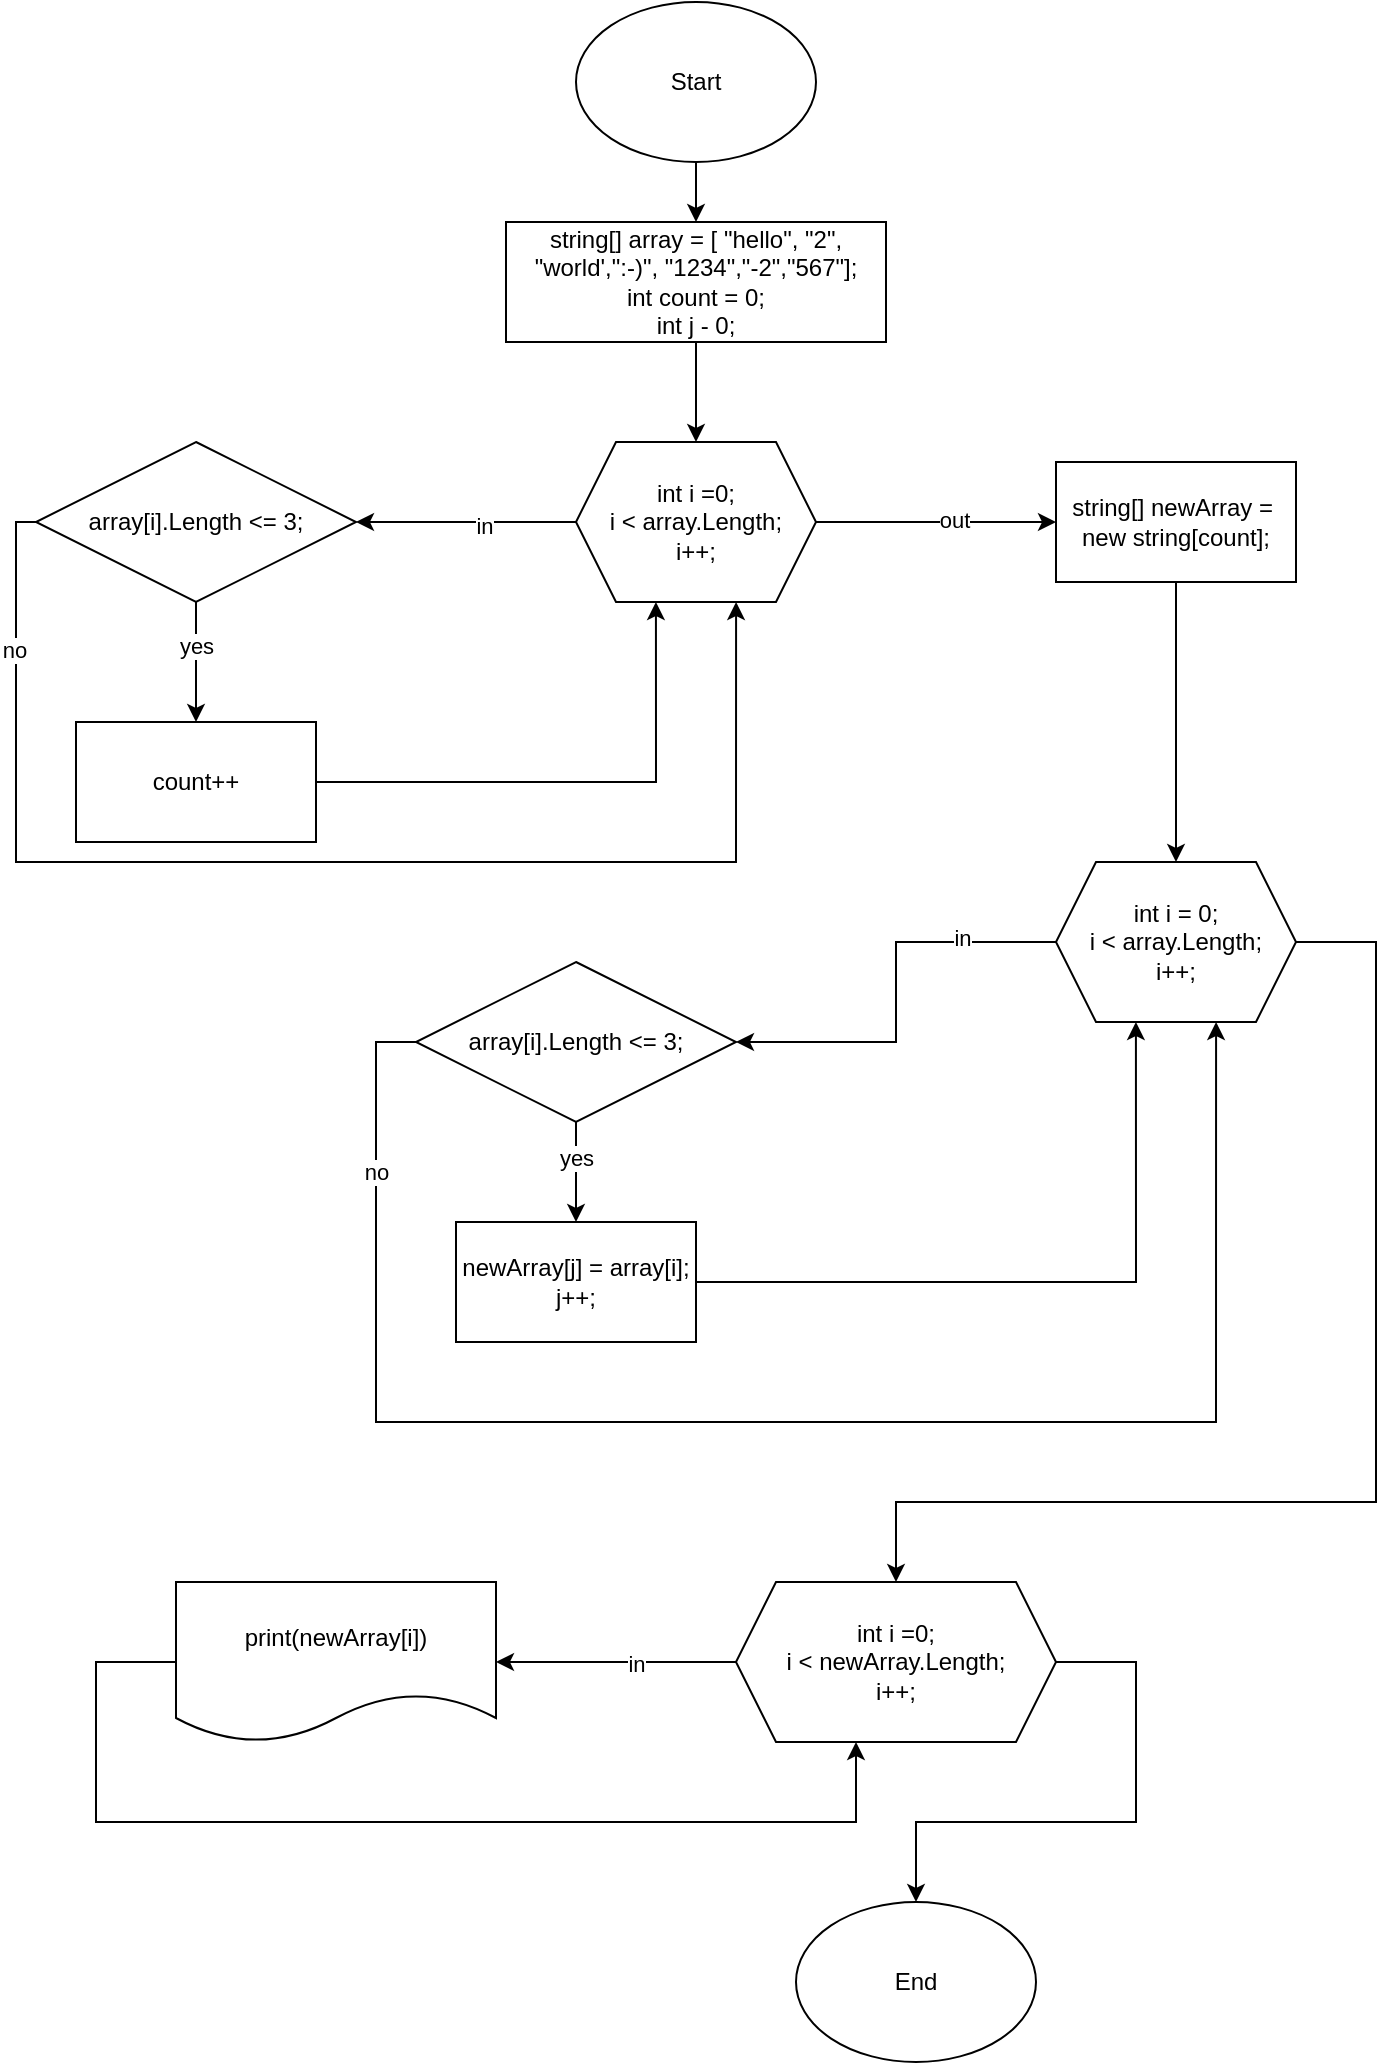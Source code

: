 <mxfile version="20.8.11" type="device"><diagram name="Страница 1" id="PSlTUemKyN71s3rwPXfZ"><mxGraphModel dx="1185" dy="610" grid="1" gridSize="10" guides="1" tooltips="1" connect="1" arrows="1" fold="1" page="1" pageScale="1" pageWidth="827" pageHeight="1169" math="0" shadow="0"><root><mxCell id="0"/><mxCell id="1" parent="0"/><mxCell id="NQJbiLtYOAhHQqqrR0Nu-3" style="edgeStyle=orthogonalEdgeStyle;rounded=0;orthogonalLoop=1;jettySize=auto;html=1;entryX=0.5;entryY=0;entryDx=0;entryDy=0;" edge="1" parent="1" source="NQJbiLtYOAhHQqqrR0Nu-1" target="NQJbiLtYOAhHQqqrR0Nu-2"><mxGeometry relative="1" as="geometry"/></mxCell><mxCell id="NQJbiLtYOAhHQqqrR0Nu-1" value="Start" style="ellipse;whiteSpace=wrap;html=1;" vertex="1" parent="1"><mxGeometry x="360" y="10" width="120" height="80" as="geometry"/></mxCell><mxCell id="NQJbiLtYOAhHQqqrR0Nu-5" style="edgeStyle=orthogonalEdgeStyle;rounded=0;orthogonalLoop=1;jettySize=auto;html=1;entryX=0.5;entryY=0;entryDx=0;entryDy=0;" edge="1" parent="1" source="NQJbiLtYOAhHQqqrR0Nu-2" target="NQJbiLtYOAhHQqqrR0Nu-4"><mxGeometry relative="1" as="geometry"/></mxCell><mxCell id="NQJbiLtYOAhHQqqrR0Nu-2" value="string[] array = [ &quot;hello&quot;, &quot;2&quot;, &quot;world',&quot;:-)&quot;, &quot;1234&quot;,&quot;-2&quot;,&quot;567&quot;];&lt;br&gt;int count = 0;&lt;br&gt;int j - 0;" style="rounded=0;whiteSpace=wrap;html=1;" vertex="1" parent="1"><mxGeometry x="325" y="120" width="190" height="60" as="geometry"/></mxCell><mxCell id="NQJbiLtYOAhHQqqrR0Nu-12" style="edgeStyle=orthogonalEdgeStyle;rounded=0;orthogonalLoop=1;jettySize=auto;html=1;entryX=1;entryY=0.5;entryDx=0;entryDy=0;" edge="1" parent="1" source="NQJbiLtYOAhHQqqrR0Nu-4" target="NQJbiLtYOAhHQqqrR0Nu-6"><mxGeometry relative="1" as="geometry"><Array as="points"><mxPoint x="310" y="270"/><mxPoint x="310" y="270"/></Array></mxGeometry></mxCell><mxCell id="NQJbiLtYOAhHQqqrR0Nu-13" value="in" style="edgeLabel;html=1;align=center;verticalAlign=middle;resizable=0;points=[];" vertex="1" connectable="0" parent="NQJbiLtYOAhHQqqrR0Nu-12"><mxGeometry x="-0.158" y="2" relative="1" as="geometry"><mxPoint as="offset"/></mxGeometry></mxCell><mxCell id="NQJbiLtYOAhHQqqrR0Nu-24" style="edgeStyle=orthogonalEdgeStyle;rounded=0;orthogonalLoop=1;jettySize=auto;html=1;entryX=0;entryY=0.5;entryDx=0;entryDy=0;" edge="1" parent="1" source="NQJbiLtYOAhHQqqrR0Nu-4" target="NQJbiLtYOAhHQqqrR0Nu-22"><mxGeometry relative="1" as="geometry"/></mxCell><mxCell id="NQJbiLtYOAhHQqqrR0Nu-25" value="out" style="edgeLabel;html=1;align=center;verticalAlign=middle;resizable=0;points=[];" vertex="1" connectable="0" parent="NQJbiLtYOAhHQqqrR0Nu-24"><mxGeometry x="0.142" y="1" relative="1" as="geometry"><mxPoint as="offset"/></mxGeometry></mxCell><mxCell id="NQJbiLtYOAhHQqqrR0Nu-4" value="int i =0;&lt;br&gt;i &amp;lt; array.Length;&lt;br&gt;i++;" style="shape=hexagon;perimeter=hexagonPerimeter2;whiteSpace=wrap;html=1;fixedSize=1;" vertex="1" parent="1"><mxGeometry x="360" y="230" width="120" height="80" as="geometry"/></mxCell><mxCell id="NQJbiLtYOAhHQqqrR0Nu-16" style="edgeStyle=orthogonalEdgeStyle;rounded=0;orthogonalLoop=1;jettySize=auto;html=1;entryX=0.5;entryY=0;entryDx=0;entryDy=0;" edge="1" parent="1" source="NQJbiLtYOAhHQqqrR0Nu-6" target="NQJbiLtYOAhHQqqrR0Nu-15"><mxGeometry relative="1" as="geometry"/></mxCell><mxCell id="NQJbiLtYOAhHQqqrR0Nu-17" value="yes" style="edgeLabel;html=1;align=center;verticalAlign=middle;resizable=0;points=[];" vertex="1" connectable="0" parent="NQJbiLtYOAhHQqqrR0Nu-16"><mxGeometry x="-0.264" relative="1" as="geometry"><mxPoint as="offset"/></mxGeometry></mxCell><mxCell id="NQJbiLtYOAhHQqqrR0Nu-20" style="edgeStyle=orthogonalEdgeStyle;rounded=0;orthogonalLoop=1;jettySize=auto;html=1;entryX=0.667;entryY=1;entryDx=0;entryDy=0;entryPerimeter=0;" edge="1" parent="1" source="NQJbiLtYOAhHQqqrR0Nu-6" target="NQJbiLtYOAhHQqqrR0Nu-4"><mxGeometry relative="1" as="geometry"><Array as="points"><mxPoint x="80" y="270"/><mxPoint x="80" y="440"/><mxPoint x="440" y="440"/></Array></mxGeometry></mxCell><mxCell id="NQJbiLtYOAhHQqqrR0Nu-21" value="no" style="edgeLabel;html=1;align=center;verticalAlign=middle;resizable=0;points=[];" vertex="1" connectable="0" parent="NQJbiLtYOAhHQqqrR0Nu-20"><mxGeometry x="-0.781" y="-1" relative="1" as="geometry"><mxPoint as="offset"/></mxGeometry></mxCell><mxCell id="NQJbiLtYOAhHQqqrR0Nu-6" value="array[i].Length &amp;lt;= 3;" style="rhombus;whiteSpace=wrap;html=1;" vertex="1" parent="1"><mxGeometry x="90" y="230" width="160" height="80" as="geometry"/></mxCell><mxCell id="NQJbiLtYOAhHQqqrR0Nu-18" style="edgeStyle=orthogonalEdgeStyle;rounded=0;orthogonalLoop=1;jettySize=auto;html=1;entryX=0.333;entryY=1;entryDx=0;entryDy=0;entryPerimeter=0;" edge="1" parent="1" source="NQJbiLtYOAhHQqqrR0Nu-15" target="NQJbiLtYOAhHQqqrR0Nu-4"><mxGeometry relative="1" as="geometry"/></mxCell><mxCell id="NQJbiLtYOAhHQqqrR0Nu-15" value="count++" style="rounded=0;whiteSpace=wrap;html=1;" vertex="1" parent="1"><mxGeometry x="110" y="370" width="120" height="60" as="geometry"/></mxCell><mxCell id="NQJbiLtYOAhHQqqrR0Nu-27" style="edgeStyle=orthogonalEdgeStyle;rounded=0;orthogonalLoop=1;jettySize=auto;html=1;entryX=0.5;entryY=0;entryDx=0;entryDy=0;" edge="1" parent="1" source="NQJbiLtYOAhHQqqrR0Nu-22" target="NQJbiLtYOAhHQqqrR0Nu-26"><mxGeometry relative="1" as="geometry"/></mxCell><mxCell id="NQJbiLtYOAhHQqqrR0Nu-22" value="string[] newArray =&amp;nbsp;&lt;br&gt;new string[count];" style="rounded=0;whiteSpace=wrap;html=1;" vertex="1" parent="1"><mxGeometry x="600" y="240" width="120" height="60" as="geometry"/></mxCell><mxCell id="NQJbiLtYOAhHQqqrR0Nu-29" style="edgeStyle=orthogonalEdgeStyle;rounded=0;orthogonalLoop=1;jettySize=auto;html=1;entryX=1;entryY=0.5;entryDx=0;entryDy=0;" edge="1" parent="1" source="NQJbiLtYOAhHQqqrR0Nu-26" target="NQJbiLtYOAhHQqqrR0Nu-28"><mxGeometry relative="1" as="geometry"/></mxCell><mxCell id="NQJbiLtYOAhHQqqrR0Nu-30" value="in" style="edgeLabel;html=1;align=center;verticalAlign=middle;resizable=0;points=[];" vertex="1" connectable="0" parent="NQJbiLtYOAhHQqqrR0Nu-29"><mxGeometry x="-0.548" y="-2" relative="1" as="geometry"><mxPoint as="offset"/></mxGeometry></mxCell><mxCell id="NQJbiLtYOAhHQqqrR0Nu-38" style="edgeStyle=orthogonalEdgeStyle;rounded=0;orthogonalLoop=1;jettySize=auto;html=1;entryX=0.5;entryY=0;entryDx=0;entryDy=0;" edge="1" parent="1" source="NQJbiLtYOAhHQqqrR0Nu-26" target="NQJbiLtYOAhHQqqrR0Nu-37"><mxGeometry relative="1" as="geometry"><Array as="points"><mxPoint x="760" y="480"/><mxPoint x="760" y="760"/><mxPoint x="520" y="760"/></Array></mxGeometry></mxCell><mxCell id="NQJbiLtYOAhHQqqrR0Nu-26" value="int i = 0;&lt;br&gt;i &amp;lt; array.Length;&lt;br&gt;i++;" style="shape=hexagon;perimeter=hexagonPerimeter2;whiteSpace=wrap;html=1;fixedSize=1;" vertex="1" parent="1"><mxGeometry x="600" y="440" width="120" height="80" as="geometry"/></mxCell><mxCell id="NQJbiLtYOAhHQqqrR0Nu-32" style="edgeStyle=orthogonalEdgeStyle;rounded=0;orthogonalLoop=1;jettySize=auto;html=1;entryX=0.5;entryY=0;entryDx=0;entryDy=0;" edge="1" parent="1" source="NQJbiLtYOAhHQqqrR0Nu-28" target="NQJbiLtYOAhHQqqrR0Nu-31"><mxGeometry relative="1" as="geometry"><Array as="points"><mxPoint x="360" y="600"/><mxPoint x="360" y="600"/></Array></mxGeometry></mxCell><mxCell id="NQJbiLtYOAhHQqqrR0Nu-33" value="yes" style="edgeLabel;html=1;align=center;verticalAlign=middle;resizable=0;points=[];" vertex="1" connectable="0" parent="NQJbiLtYOAhHQqqrR0Nu-32"><mxGeometry x="-0.291" relative="1" as="geometry"><mxPoint as="offset"/></mxGeometry></mxCell><mxCell id="NQJbiLtYOAhHQqqrR0Nu-35" style="edgeStyle=orthogonalEdgeStyle;rounded=0;orthogonalLoop=1;jettySize=auto;html=1;entryX=0.667;entryY=1;entryDx=0;entryDy=0;entryPerimeter=0;" edge="1" parent="1" source="NQJbiLtYOAhHQqqrR0Nu-28" target="NQJbiLtYOAhHQqqrR0Nu-26"><mxGeometry relative="1" as="geometry"><Array as="points"><mxPoint x="260" y="530"/><mxPoint x="260" y="720"/><mxPoint x="680" y="720"/></Array></mxGeometry></mxCell><mxCell id="NQJbiLtYOAhHQqqrR0Nu-36" value="no" style="edgeLabel;html=1;align=center;verticalAlign=middle;resizable=0;points=[];" vertex="1" connectable="0" parent="NQJbiLtYOAhHQqqrR0Nu-35"><mxGeometry x="-0.795" relative="1" as="geometry"><mxPoint as="offset"/></mxGeometry></mxCell><mxCell id="NQJbiLtYOAhHQqqrR0Nu-28" value="array[i].Length &amp;lt;= 3;" style="rhombus;whiteSpace=wrap;html=1;" vertex="1" parent="1"><mxGeometry x="280" y="490" width="160" height="80" as="geometry"/></mxCell><mxCell id="NQJbiLtYOAhHQqqrR0Nu-34" style="edgeStyle=orthogonalEdgeStyle;rounded=0;orthogonalLoop=1;jettySize=auto;html=1;entryX=0.333;entryY=1;entryDx=0;entryDy=0;entryPerimeter=0;" edge="1" parent="1" source="NQJbiLtYOAhHQqqrR0Nu-31" target="NQJbiLtYOAhHQqqrR0Nu-26"><mxGeometry relative="1" as="geometry"/></mxCell><mxCell id="NQJbiLtYOAhHQqqrR0Nu-31" value="newArray[j] = array[i];&lt;br&gt;j++;" style="rounded=0;whiteSpace=wrap;html=1;" vertex="1" parent="1"><mxGeometry x="300" y="620" width="120" height="60" as="geometry"/></mxCell><mxCell id="NQJbiLtYOAhHQqqrR0Nu-40" style="edgeStyle=orthogonalEdgeStyle;rounded=0;orthogonalLoop=1;jettySize=auto;html=1;entryX=1;entryY=0.5;entryDx=0;entryDy=0;" edge="1" parent="1" source="NQJbiLtYOAhHQqqrR0Nu-37" target="NQJbiLtYOAhHQqqrR0Nu-39"><mxGeometry relative="1" as="geometry"/></mxCell><mxCell id="NQJbiLtYOAhHQqqrR0Nu-41" value="in" style="edgeLabel;html=1;align=center;verticalAlign=middle;resizable=0;points=[];" vertex="1" connectable="0" parent="NQJbiLtYOAhHQqqrR0Nu-40"><mxGeometry x="-0.161" y="1" relative="1" as="geometry"><mxPoint as="offset"/></mxGeometry></mxCell><mxCell id="NQJbiLtYOAhHQqqrR0Nu-44" style="edgeStyle=orthogonalEdgeStyle;rounded=0;orthogonalLoop=1;jettySize=auto;html=1;" edge="1" parent="1" source="NQJbiLtYOAhHQqqrR0Nu-37" target="NQJbiLtYOAhHQqqrR0Nu-43"><mxGeometry relative="1" as="geometry"><Array as="points"><mxPoint x="640" y="840"/><mxPoint x="640" y="920"/><mxPoint x="530" y="920"/></Array></mxGeometry></mxCell><mxCell id="NQJbiLtYOAhHQqqrR0Nu-37" value="int i =0;&lt;br&gt;i &amp;lt; newArray.Length;&lt;br&gt;i++;" style="shape=hexagon;perimeter=hexagonPerimeter2;whiteSpace=wrap;html=1;fixedSize=1;" vertex="1" parent="1"><mxGeometry x="440" y="800" width="160" height="80" as="geometry"/></mxCell><mxCell id="NQJbiLtYOAhHQqqrR0Nu-42" style="edgeStyle=orthogonalEdgeStyle;rounded=0;orthogonalLoop=1;jettySize=auto;html=1;entryX=0.375;entryY=1;entryDx=0;entryDy=0;" edge="1" parent="1" source="NQJbiLtYOAhHQqqrR0Nu-39" target="NQJbiLtYOAhHQqqrR0Nu-37"><mxGeometry relative="1" as="geometry"><Array as="points"><mxPoint x="120" y="840"/><mxPoint x="120" y="920"/><mxPoint x="500" y="920"/></Array></mxGeometry></mxCell><mxCell id="NQJbiLtYOAhHQqqrR0Nu-39" value="print(newArray[i])" style="shape=document;whiteSpace=wrap;html=1;boundedLbl=1;" vertex="1" parent="1"><mxGeometry x="160" y="800" width="160" height="80" as="geometry"/></mxCell><mxCell id="NQJbiLtYOAhHQqqrR0Nu-43" value="End" style="ellipse;whiteSpace=wrap;html=1;" vertex="1" parent="1"><mxGeometry x="470" y="960" width="120" height="80" as="geometry"/></mxCell></root></mxGraphModel></diagram></mxfile>